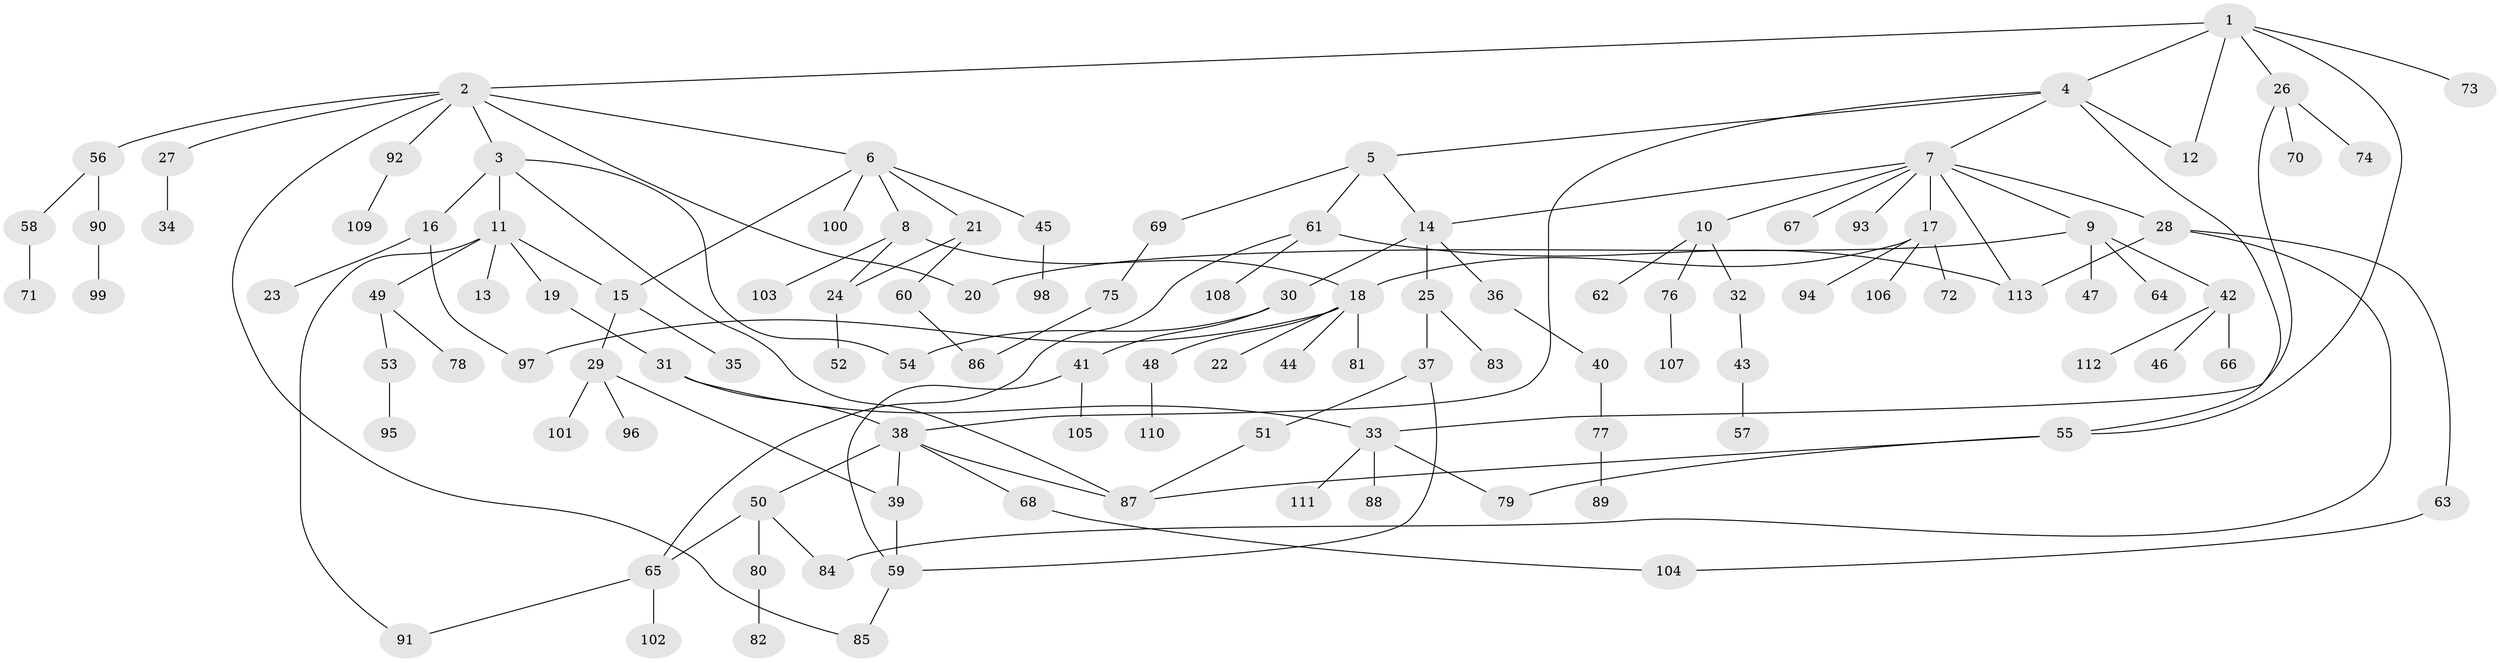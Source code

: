 // Generated by graph-tools (version 1.1) at 2025/34/03/09/25 02:34:05]
// undirected, 113 vertices, 138 edges
graph export_dot {
graph [start="1"]
  node [color=gray90,style=filled];
  1;
  2;
  3;
  4;
  5;
  6;
  7;
  8;
  9;
  10;
  11;
  12;
  13;
  14;
  15;
  16;
  17;
  18;
  19;
  20;
  21;
  22;
  23;
  24;
  25;
  26;
  27;
  28;
  29;
  30;
  31;
  32;
  33;
  34;
  35;
  36;
  37;
  38;
  39;
  40;
  41;
  42;
  43;
  44;
  45;
  46;
  47;
  48;
  49;
  50;
  51;
  52;
  53;
  54;
  55;
  56;
  57;
  58;
  59;
  60;
  61;
  62;
  63;
  64;
  65;
  66;
  67;
  68;
  69;
  70;
  71;
  72;
  73;
  74;
  75;
  76;
  77;
  78;
  79;
  80;
  81;
  82;
  83;
  84;
  85;
  86;
  87;
  88;
  89;
  90;
  91;
  92;
  93;
  94;
  95;
  96;
  97;
  98;
  99;
  100;
  101;
  102;
  103;
  104;
  105;
  106;
  107;
  108;
  109;
  110;
  111;
  112;
  113;
  1 -- 2;
  1 -- 4;
  1 -- 26;
  1 -- 55;
  1 -- 73;
  1 -- 12;
  2 -- 3;
  2 -- 6;
  2 -- 20;
  2 -- 27;
  2 -- 56;
  2 -- 92;
  2 -- 85;
  3 -- 11;
  3 -- 16;
  3 -- 54;
  3 -- 87;
  4 -- 5;
  4 -- 7;
  4 -- 12;
  4 -- 38;
  4 -- 55;
  5 -- 61;
  5 -- 69;
  5 -- 14;
  6 -- 8;
  6 -- 21;
  6 -- 45;
  6 -- 100;
  6 -- 15;
  7 -- 9;
  7 -- 10;
  7 -- 14;
  7 -- 17;
  7 -- 28;
  7 -- 67;
  7 -- 93;
  7 -- 113;
  8 -- 18;
  8 -- 103;
  8 -- 24;
  9 -- 42;
  9 -- 47;
  9 -- 64;
  9 -- 20;
  10 -- 32;
  10 -- 62;
  10 -- 76;
  11 -- 13;
  11 -- 15;
  11 -- 19;
  11 -- 49;
  11 -- 91;
  14 -- 25;
  14 -- 30;
  14 -- 36;
  15 -- 29;
  15 -- 35;
  16 -- 23;
  16 -- 97;
  17 -- 72;
  17 -- 94;
  17 -- 106;
  17 -- 18;
  18 -- 22;
  18 -- 44;
  18 -- 48;
  18 -- 81;
  18 -- 97;
  19 -- 31;
  21 -- 24;
  21 -- 60;
  24 -- 52;
  25 -- 37;
  25 -- 83;
  26 -- 33;
  26 -- 70;
  26 -- 74;
  27 -- 34;
  28 -- 63;
  28 -- 84;
  28 -- 113;
  29 -- 39;
  29 -- 96;
  29 -- 101;
  30 -- 41;
  30 -- 54;
  31 -- 33;
  31 -- 38;
  32 -- 43;
  33 -- 88;
  33 -- 111;
  33 -- 79;
  36 -- 40;
  37 -- 51;
  37 -- 59;
  38 -- 50;
  38 -- 68;
  38 -- 39;
  38 -- 87;
  39 -- 59;
  40 -- 77;
  41 -- 105;
  41 -- 59;
  42 -- 46;
  42 -- 66;
  42 -- 112;
  43 -- 57;
  45 -- 98;
  48 -- 110;
  49 -- 53;
  49 -- 78;
  50 -- 65;
  50 -- 80;
  50 -- 84;
  51 -- 87;
  53 -- 95;
  55 -- 79;
  55 -- 87;
  56 -- 58;
  56 -- 90;
  58 -- 71;
  59 -- 85;
  60 -- 86;
  61 -- 108;
  61 -- 65;
  61 -- 113;
  63 -- 104;
  65 -- 102;
  65 -- 91;
  68 -- 104;
  69 -- 75;
  75 -- 86;
  76 -- 107;
  77 -- 89;
  80 -- 82;
  90 -- 99;
  92 -- 109;
}
